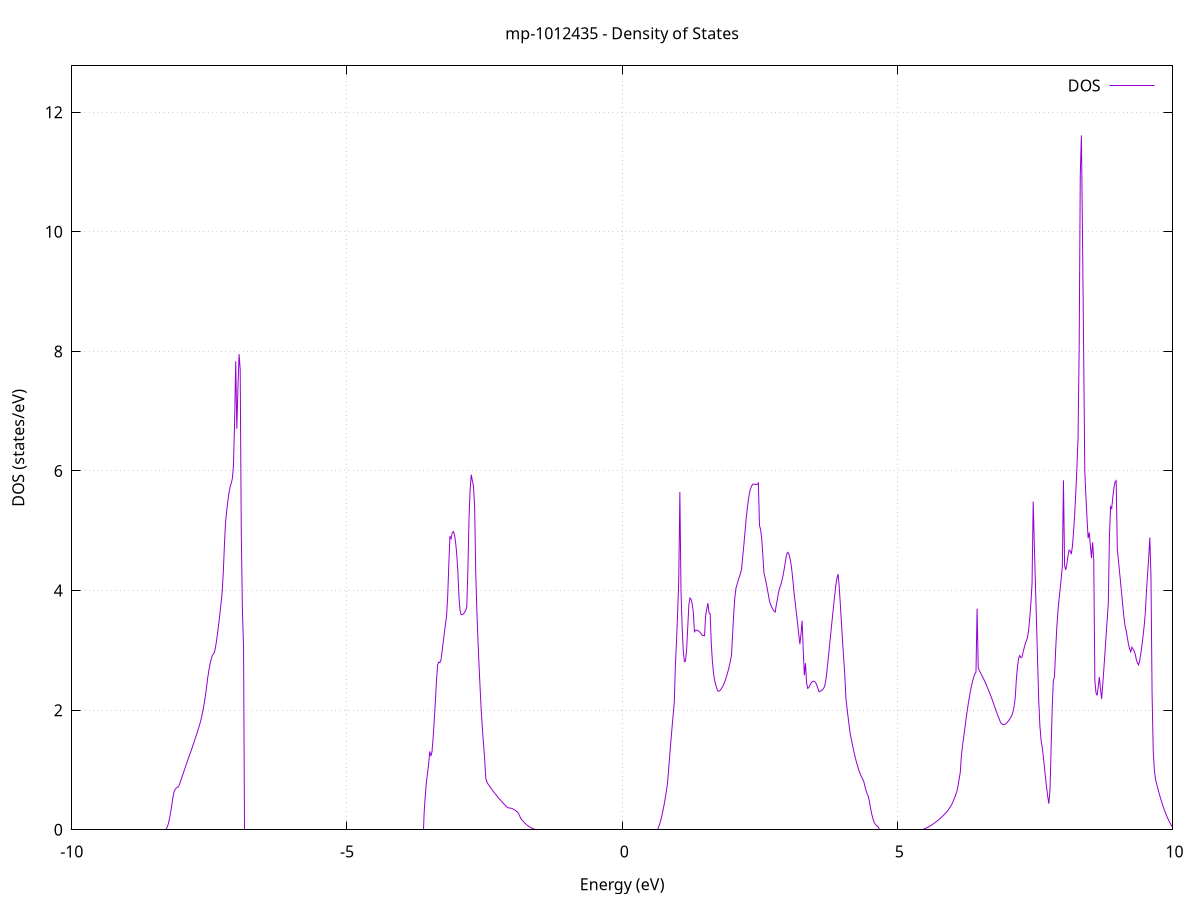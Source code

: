set title 'mp-1012435 - Density of States'
set xlabel 'Energy (eV)'
set ylabel 'DOS (states/eV)'
set grid
set xrange [-10:10]
set yrange [0:12.775]
set xzeroaxis lt -1
set terminal png size 800,600
set output 'mp-1012435_dos_gnuplot.png'
plot '-' using 1:2 with lines title 'DOS'
-13.950900 0.000000
-13.930600 0.000000
-13.910200 0.000000
-13.889800 0.000000
-13.869400 0.000000
-13.849000 0.000000
-13.828700 0.000000
-13.808300 0.000000
-13.787900 0.000000
-13.767500 0.000000
-13.747100 0.000000
-13.726800 0.000000
-13.706400 0.000000
-13.686000 0.000000
-13.665600 0.000000
-13.645200 0.000000
-13.624900 0.000000
-13.604500 0.000000
-13.584100 0.000000
-13.563700 0.000000
-13.543300 0.000000
-13.523000 0.000000
-13.502600 0.000000
-13.482200 0.000000
-13.461800 0.000000
-13.441400 0.000000
-13.421100 0.000000
-13.400700 0.000000
-13.380300 0.000000
-13.359900 0.000000
-13.339500 0.000000
-13.319200 0.000000
-13.298800 0.000000
-13.278400 0.000000
-13.258000 0.000000
-13.237600 0.000000
-13.217300 0.000000
-13.196900 0.000000
-13.176500 0.000000
-13.156100 0.000000
-13.135700 0.000000
-13.115400 0.000000
-13.095000 0.000000
-13.074600 0.000000
-13.054200 0.000000
-13.033800 0.000000
-13.013500 0.000000
-12.993100 0.000000
-12.972700 0.000000
-12.952300 0.000000
-12.931900 0.000000
-12.911600 0.000000
-12.891200 0.000000
-12.870800 0.000000
-12.850400 0.000000
-12.830000 0.000000
-12.809700 0.000000
-12.789300 0.000000
-12.768900 0.000000
-12.748500 0.000000
-12.728100 0.000000
-12.707800 0.000000
-12.687400 0.000000
-12.667000 0.000000
-12.646600 0.000000
-12.626200 0.000000
-12.605900 0.000000
-12.585500 0.000000
-12.565100 0.000000
-12.544700 0.000000
-12.524300 0.000000
-12.504000 0.000000
-12.483600 0.000000
-12.463200 0.000000
-12.442800 0.000000
-12.422400 0.000000
-12.402100 0.000000
-12.381700 0.000000
-12.361300 0.000000
-12.340900 0.000000
-12.320500 0.000000
-12.300200 0.000000
-12.279800 0.000000
-12.259400 0.000000
-12.239000 0.000000
-12.218600 0.000000
-12.198300 0.000000
-12.177900 0.000000
-12.157500 0.000000
-12.137100 0.000000
-12.116700 0.000000
-12.096400 3.738800
-12.076000 42.681400
-12.055600 48.049900
-12.035200 112.169500
-12.014800 94.411600
-11.994500 233.507200
-11.974100 174.046900
-11.953700 176.152000
-11.933300 40.411100
-11.912900 38.558400
-11.892600 0.000000
-11.872200 0.000000
-11.851800 0.000000
-11.831400 0.000000
-11.811000 0.000000
-11.790700 0.000000
-11.770300 0.000000
-11.749900 0.000000
-11.729500 0.000000
-11.709100 0.000000
-11.688800 0.000000
-11.668400 0.000000
-11.648000 0.000000
-11.627600 0.000000
-11.607200 0.000000
-11.586900 0.000000
-11.566500 0.000000
-11.546100 0.000000
-11.525700 0.000000
-11.505300 0.000000
-11.485000 0.000000
-11.464600 0.000000
-11.444200 0.000000
-11.423800 0.000000
-11.403400 0.000000
-11.383100 0.000000
-11.362700 0.000000
-11.342300 0.000000
-11.321900 0.000000
-11.301500 0.000000
-11.281200 0.000000
-11.260800 0.000000
-11.240400 0.000000
-11.220000 0.000000
-11.199600 0.000000
-11.179200 0.000000
-11.158900 0.000000
-11.138500 0.000000
-11.118100 0.000000
-11.097700 0.000000
-11.077300 0.000000
-11.057000 0.000000
-11.036600 0.000000
-11.016200 0.000000
-10.995800 0.000000
-10.975400 0.000000
-10.955100 0.000000
-10.934700 0.000000
-10.914300 0.000000
-10.893900 0.000000
-10.873500 0.000000
-10.853200 0.000000
-10.832800 0.000000
-10.812400 0.000000
-10.792000 0.000000
-10.771600 0.000000
-10.751300 0.000000
-10.730900 0.000000
-10.710500 0.000000
-10.690100 0.000000
-10.669700 0.000000
-10.649400 0.000000
-10.629000 0.000000
-10.608600 0.000000
-10.588200 0.000000
-10.567800 0.000000
-10.547500 0.000000
-10.527100 0.000000
-10.506700 0.000000
-10.486300 0.000000
-10.465900 0.000000
-10.445600 0.000000
-10.425200 0.000000
-10.404800 0.000000
-10.384400 0.000000
-10.364000 0.000000
-10.343700 0.000000
-10.323300 0.000000
-10.302900 0.000000
-10.282500 0.000000
-10.262100 0.000000
-10.241800 0.000000
-10.221400 0.000000
-10.201000 0.000000
-10.180600 0.000000
-10.160200 0.000000
-10.139900 0.000000
-10.119500 0.000000
-10.099100 0.000000
-10.078700 0.000000
-10.058300 0.000000
-10.038000 0.000000
-10.017600 0.000000
-9.997200 0.000000
-9.976800 0.000000
-9.956400 0.000000
-9.936100 0.000000
-9.915700 0.000000
-9.895300 0.000000
-9.874900 0.000000
-9.854500 0.000000
-9.834200 0.000000
-9.813800 0.000000
-9.793400 0.000000
-9.773000 0.000000
-9.752600 0.000000
-9.732300 0.000000
-9.711900 0.000000
-9.691500 0.000000
-9.671100 0.000000
-9.650700 0.000000
-9.630400 0.000000
-9.610000 0.000000
-9.589600 0.000000
-9.569200 0.000000
-9.548800 0.000000
-9.528500 0.000000
-9.508100 0.000000
-9.487700 0.000000
-9.467300 0.000000
-9.446900 0.000000
-9.426600 0.000000
-9.406200 0.000000
-9.385800 0.000000
-9.365400 0.000000
-9.345000 0.000000
-9.324700 0.000000
-9.304300 0.000000
-9.283900 0.000000
-9.263500 0.000000
-9.243100 0.000000
-9.222800 0.000000
-9.202400 0.000000
-9.182000 0.000000
-9.161600 0.000000
-9.141200 0.000000
-9.120900 0.000000
-9.100500 0.000000
-9.080100 0.000000
-9.059700 0.000000
-9.039300 0.000000
-9.019000 0.000000
-8.998600 0.000000
-8.978200 0.000000
-8.957800 0.000000
-8.937400 0.000000
-8.917100 0.000000
-8.896700 0.000000
-8.876300 0.000000
-8.855900 0.000000
-8.835500 0.000000
-8.815200 0.000000
-8.794800 0.000000
-8.774400 0.000000
-8.754000 0.000000
-8.733600 0.000000
-8.713300 0.000000
-8.692900 0.000000
-8.672500 0.000000
-8.652100 0.000000
-8.631700 0.000000
-8.611400 0.000000
-8.591000 0.000000
-8.570600 0.000000
-8.550200 0.000000
-8.529800 0.000000
-8.509500 0.000000
-8.489100 0.000000
-8.468700 0.000000
-8.448300 0.000000
-8.427900 0.000000
-8.407600 0.000000
-8.387200 0.000000
-8.366800 0.000000
-8.346400 0.000000
-8.326000 0.000000
-8.305700 0.000000
-8.285300 0.011100
-8.264900 0.046300
-8.244500 0.105400
-8.224100 0.188600
-8.203800 0.294100
-8.183400 0.411200
-8.163000 0.538300
-8.142600 0.634800
-8.122200 0.673600
-8.101900 0.699600
-8.081500 0.712500
-8.061100 0.717700
-8.040700 0.769400
-8.020300 0.822200
-8.000000 0.876100
-7.979600 0.931100
-7.959200 0.986900
-7.938800 1.042400
-7.918400 1.097300
-7.898100 1.151500
-7.877700 1.205200
-7.857300 1.258100
-7.836900 1.308300
-7.816500 1.361700
-7.796200 1.420100
-7.775800 1.475800
-7.755400 1.531200
-7.735000 1.586900
-7.714600 1.644300
-7.694300 1.704400
-7.673900 1.767200
-7.653500 1.837700
-7.633100 1.920600
-7.612700 2.015700
-7.592400 2.123100
-7.572000 2.242600
-7.551600 2.382100
-7.531200 2.533400
-7.510800 2.657800
-7.490400 2.761100
-7.470100 2.843300
-7.449700 2.904600
-7.429300 2.945400
-7.408900 2.965800
-7.388500 3.052200
-7.368200 3.173100
-7.347800 3.314100
-7.327400 3.464600
-7.307000 3.623400
-7.286600 3.799800
-7.266300 3.994300
-7.245900 4.329400
-7.225500 4.789800
-7.205100 5.154600
-7.184700 5.338400
-7.164400 5.502200
-7.144000 5.632700
-7.123600 5.730000
-7.103200 5.795500
-7.082800 5.872200
-7.062500 6.089900
-7.042100 6.797500
-7.021700 7.833300
-7.001300 6.704500
-6.980900 7.402800
-6.960600 7.953800
-6.940200 7.701800
-6.919800 4.909000
-6.899400 3.655800
-6.879000 3.064300
-6.858700 0.000000
-6.838300 0.000000
-6.817900 0.000000
-6.797500 0.000000
-6.777100 0.000000
-6.756800 0.000000
-6.736400 0.000000
-6.716000 0.000000
-6.695600 0.000000
-6.675200 0.000000
-6.654900 0.000000
-6.634500 0.000000
-6.614100 0.000000
-6.593700 0.000000
-6.573300 0.000000
-6.553000 0.000000
-6.532600 0.000000
-6.512200 0.000000
-6.491800 0.000000
-6.471400 0.000000
-6.451100 0.000000
-6.430700 0.000000
-6.410300 0.000000
-6.389900 0.000000
-6.369500 0.000000
-6.349200 0.000000
-6.328800 0.000000
-6.308400 0.000000
-6.288000 0.000000
-6.267600 0.000000
-6.247300 0.000000
-6.226900 0.000000
-6.206500 0.000000
-6.186100 0.000000
-6.165700 0.000000
-6.145400 0.000000
-6.125000 0.000000
-6.104600 0.000000
-6.084200 0.000000
-6.063800 0.000000
-6.043500 0.000000
-6.023100 0.000000
-6.002700 0.000000
-5.982300 0.000000
-5.961900 0.000000
-5.941600 0.000000
-5.921200 0.000000
-5.900800 0.000000
-5.880400 0.000000
-5.860000 0.000000
-5.839700 0.000000
-5.819300 0.000000
-5.798900 0.000000
-5.778500 0.000000
-5.758100 0.000000
-5.737800 0.000000
-5.717400 0.000000
-5.697000 0.000000
-5.676600 0.000000
-5.656200 0.000000
-5.635900 0.000000
-5.615500 0.000000
-5.595100 0.000000
-5.574700 0.000000
-5.554300 0.000000
-5.534000 0.000000
-5.513600 0.000000
-5.493200 0.000000
-5.472800 0.000000
-5.452400 0.000000
-5.432100 0.000000
-5.411700 0.000000
-5.391300 0.000000
-5.370900 0.000000
-5.350500 0.000000
-5.330200 0.000000
-5.309800 0.000000
-5.289400 0.000000
-5.269000 0.000000
-5.248600 0.000000
-5.228300 0.000000
-5.207900 0.000000
-5.187500 0.000000
-5.167100 0.000000
-5.146700 0.000000
-5.126400 0.000000
-5.106000 0.000000
-5.085600 0.000000
-5.065200 0.000000
-5.044800 0.000000
-5.024500 0.000000
-5.004100 0.000000
-4.983700 0.000000
-4.963300 0.000000
-4.942900 0.000000
-4.922600 0.000000
-4.902200 0.000000
-4.881800 0.000000
-4.861400 0.000000
-4.841000 0.000000
-4.820700 0.000000
-4.800300 0.000000
-4.779900 0.000000
-4.759500 0.000000
-4.739100 0.000000
-4.718800 0.000000
-4.698400 0.000000
-4.678000 0.000000
-4.657600 0.000000
-4.637200 0.000000
-4.616900 0.000000
-4.596500 0.000000
-4.576100 0.000000
-4.555700 0.000000
-4.535300 0.000000
-4.515000 0.000000
-4.494600 0.000000
-4.474200 0.000000
-4.453800 0.000000
-4.433400 0.000000
-4.413100 0.000000
-4.392700 0.000000
-4.372300 0.000000
-4.351900 0.000000
-4.331500 0.000000
-4.311200 0.000000
-4.290800 0.000000
-4.270400 0.000000
-4.250000 0.000000
-4.229600 0.000000
-4.209300 0.000000
-4.188900 0.000000
-4.168500 0.000000
-4.148100 0.000000
-4.127700 0.000000
-4.107400 0.000000
-4.087000 0.000000
-4.066600 0.000000
-4.046200 0.000000
-4.025800 0.000000
-4.005500 0.000000
-3.985100 0.000000
-3.964700 0.000000
-3.944300 0.000000
-3.923900 0.000000
-3.903600 0.000000
-3.883200 0.000000
-3.862800 0.000000
-3.842400 0.000000
-3.822000 0.000000
-3.801700 0.000000
-3.781300 0.000000
-3.760900 0.000000
-3.740500 0.000000
-3.720100 0.000000
-3.699700 0.000000
-3.679400 0.000000
-3.659000 0.000000
-3.638600 0.000000
-3.618200 0.000000
-3.597800 0.281900
-3.577500 0.567300
-3.557100 0.788300
-3.536700 0.944900
-3.516300 1.098800
-3.495900 1.311300
-3.475600 1.232200
-3.455200 1.303000
-3.434800 1.537100
-3.414400 1.820600
-3.394000 2.139700
-3.373700 2.490800
-3.353300 2.757300
-3.332900 2.805200
-3.312500 2.794700
-3.292100 2.839200
-3.271800 2.986200
-3.251400 3.135900
-3.231000 3.288100
-3.210600 3.434900
-3.190200 3.573400
-3.169900 3.900400
-3.149500 4.426100
-3.129100 4.908900
-3.108700 4.868000
-3.088300 4.963900
-3.068000 4.987900
-3.047600 4.939300
-3.027200 4.818000
-3.006800 4.624100
-2.986400 4.344600
-2.966100 3.909900
-2.945700 3.667500
-2.925300 3.598700
-2.904900 3.598200
-2.884500 3.610100
-2.864200 3.634200
-2.843800 3.670500
-2.823400 3.719200
-2.803000 4.346700
-2.782600 5.199500
-2.762300 5.685700
-2.741900 5.938400
-2.721500 5.835200
-2.701100 5.748400
-2.680700 5.407200
-2.660400 4.305100
-2.640000 3.662600
-2.619600 3.168000
-2.599200 2.728300
-2.578800 2.327800
-2.558500 1.968300
-2.538100 1.675800
-2.517700 1.424300
-2.497300 1.176100
-2.476900 0.856000
-2.456600 0.798900
-2.436200 0.764300
-2.415800 0.737300
-2.395400 0.710900
-2.375000 0.685000
-2.354700 0.659600
-2.334300 0.634800
-2.313900 0.610500
-2.293500 0.586700
-2.273100 0.563500
-2.252800 0.540800
-2.232400 0.518600
-2.212000 0.497000
-2.191600 0.475900
-2.171200 0.455300
-2.150900 0.435300
-2.130500 0.415800
-2.110100 0.396800
-2.089700 0.378400
-2.069300 0.366100
-2.049000 0.365400
-2.028600 0.362500
-2.008200 0.357300
-1.987800 0.349800
-1.967400 0.340000
-1.947100 0.328000
-1.926700 0.313700
-1.906300 0.297200
-1.885900 0.278400
-1.865500 0.241200
-1.845200 0.192800
-1.824800 0.168900
-1.804400 0.147300
-1.784000 0.127100
-1.763600 0.108500
-1.743300 0.091300
-1.722900 0.075600
-1.702500 0.061400
-1.682100 0.048600
-1.661700 0.037400
-1.641400 0.027600
-1.621000 0.019300
-1.600600 0.012500
-1.580200 0.007100
-1.559800 0.003300
-1.539500 0.000900
-1.519100 0.000000
-1.498700 0.000000
-1.478300 0.000000
-1.457900 0.000000
-1.437600 0.000000
-1.417200 0.000000
-1.396800 0.000000
-1.376400 0.000000
-1.356000 0.000000
-1.335700 0.000000
-1.315300 0.000000
-1.294900 0.000000
-1.274500 0.000000
-1.254100 0.000000
-1.233800 0.000000
-1.213400 0.000000
-1.193000 0.000000
-1.172600 0.000000
-1.152200 0.000000
-1.131900 0.000000
-1.111500 0.000000
-1.091100 0.000000
-1.070700 0.000000
-1.050300 0.000000
-1.030000 0.000000
-1.009600 0.000000
-0.989200 0.000000
-0.968800 0.000000
-0.948400 0.000000
-0.928100 0.000000
-0.907700 0.000000
-0.887300 0.000000
-0.866900 0.000000
-0.846500 0.000000
-0.826200 0.000000
-0.805800 0.000000
-0.785400 0.000000
-0.765000 0.000000
-0.744600 0.000000
-0.724300 0.000000
-0.703900 0.000000
-0.683500 0.000000
-0.663100 0.000000
-0.642700 0.000000
-0.622400 0.000000
-0.602000 0.000000
-0.581600 0.000000
-0.561200 0.000000
-0.540800 0.000000
-0.520500 0.000000
-0.500100 0.000000
-0.479700 0.000000
-0.459300 0.000000
-0.438900 0.000000
-0.418600 0.000000
-0.398200 0.000000
-0.377800 0.000000
-0.357400 0.000000
-0.337000 0.000000
-0.316700 0.000000
-0.296300 0.000000
-0.275900 0.000000
-0.255500 0.000000
-0.235100 0.000000
-0.214800 0.000000
-0.194400 0.000000
-0.174000 0.000000
-0.153600 0.000000
-0.133200 0.000000
-0.112900 0.000000
-0.092500 0.000000
-0.072100 0.000000
-0.051700 0.000000
-0.031300 0.000000
-0.010900 0.000000
0.009400 0.000000
0.029800 0.000000
0.050200 0.000000
0.070600 0.000000
0.091000 0.000000
0.111300 0.000000
0.131700 0.000000
0.152100 0.000000
0.172500 0.000000
0.192900 0.000000
0.213200 0.000000
0.233600 0.000000
0.254000 0.000000
0.274400 0.000000
0.294800 0.000000
0.315100 0.000000
0.335500 0.000000
0.355900 0.000000
0.376300 0.000000
0.396700 0.000000
0.417000 0.000000
0.437400 0.000000
0.457800 0.000000
0.478200 0.000000
0.498600 0.000000
0.518900 0.000000
0.539300 0.000000
0.559700 0.000000
0.580100 0.000000
0.600500 0.000000
0.620800 0.000000
0.641200 0.000000
0.661600 0.040100
0.682000 0.096200
0.702400 0.162700
0.722700 0.239600
0.743100 0.326800
0.763500 0.424300
0.783900 0.532200
0.804300 0.650500
0.824600 0.779100
0.845000 1.006400
0.865400 1.247500
0.885800 1.480100
0.906200 1.704300
0.926500 1.920000
0.946900 2.127300
0.967300 2.743100
0.987700 3.157100
1.008100 3.630300
1.028400 4.162700
1.048800 5.648700
1.069200 4.004600
1.089600 3.403100
1.110000 3.004300
1.130300 2.812500
1.150700 2.821000
1.171100 3.007100
1.191500 3.372800
1.211900 3.760100
1.232200 3.876800
1.252600 3.855700
1.273000 3.774700
1.293400 3.639300
1.313800 3.312800
1.334100 3.337200
1.354500 3.338200
1.374900 3.331200
1.395300 3.318600
1.415700 3.300300
1.436000 3.276500
1.456400 3.252100
1.476800 3.249200
1.497200 3.244400
1.517600 3.591600
1.537900 3.694800
1.558300 3.790000
1.578700 3.625600
1.599100 3.612100
1.619500 3.114300
1.639800 2.822300
1.660200 2.616300
1.680600 2.496400
1.701000 2.423800
1.721400 2.361700
1.741700 2.317400
1.762100 2.317900
1.782500 2.334700
1.802900 2.358800
1.823300 2.390300
1.843600 2.429100
1.864000 2.475300
1.884400 2.528800
1.904800 2.589700
1.925200 2.657900
1.945500 2.733500
1.965900 2.816500
1.986300 2.914800
2.006700 3.252600
2.027100 3.607800
2.047400 3.881800
2.067800 4.038600
2.088200 4.105500
2.108600 4.168800
2.129000 4.228600
2.149300 4.285500
2.169700 4.355700
2.190100 4.560900
2.210500 4.755600
2.230900 4.966100
2.251200 5.185600
2.271600 5.355400
2.292000 5.508600
2.312400 5.627300
2.332800 5.700400
2.353100 5.750500
2.373500 5.777900
2.393900 5.782800
2.414300 5.775000
2.434700 5.773500
2.455000 5.780000
2.475400 5.799400
2.495800 5.088500
2.516200 5.017800
2.536600 4.859200
2.556900 4.588800
2.577300 4.291600
2.597700 4.211200
2.618100 4.122600
2.638500 4.025800
2.658800 3.920800
2.679200 3.813900
2.699600 3.763900
2.720000 3.720900
2.740400 3.685200
2.760700 3.658400
2.781100 3.640400
2.801500 3.762400
2.821900 3.863800
2.842300 3.974100
2.862600 4.043200
2.883000 4.095000
2.903400 4.167600
2.923800 4.254900
2.944200 4.356800
2.964500 4.473200
2.984900 4.589500
3.005300 4.639700
3.025700 4.624800
3.046100 4.554000
3.066400 4.456900
3.086800 4.314300
3.107200 4.126200
3.127600 3.929000
3.148000 3.771200
3.168300 3.607600
3.188700 3.440100
3.209100 3.266100
3.229500 3.102800
3.249900 3.280200
3.270200 3.496800
3.290600 2.998000
3.311000 2.582300
3.331400 2.785500
3.351800 2.457000
3.372100 2.364600
3.392500 2.378900
3.412900 2.420000
3.433300 2.454200
3.453700 2.475800
3.474000 2.484800
3.494400 2.481200
3.514800 2.463700
3.535200 2.422600
3.555600 2.368200
3.575900 2.308700
3.596300 2.311200
3.616700 2.327900
3.637100 2.338600
3.657500 2.359200
3.677800 2.396400
3.698200 2.483700
3.718600 2.628100
3.739000 2.813800
3.759400 3.000400
3.779800 3.185800
3.800100 3.370000
3.820500 3.553000
3.840900 3.734600
3.861300 3.911500
3.881700 4.079200
3.902000 4.205600
3.922400 4.275700
3.942800 4.079200
3.963200 3.791600
3.983600 3.477200
4.003900 3.169400
4.024300 2.880900
4.044700 2.611600
4.065100 2.210000
4.085500 2.037600
4.105800 1.882500
4.126200 1.729600
4.146600 1.586600
4.167000 1.505400
4.187400 1.410400
4.207700 1.320900
4.228100 1.238200
4.248500 1.162200
4.268900 1.092800
4.289300 1.030200
4.309600 0.974400
4.330000 0.925200
4.350400 0.882600
4.370800 0.844800
4.391200 0.805700
4.411500 0.726400
4.431900 0.658400
4.452300 0.601700
4.472700 0.556200
4.493100 0.473100
4.513400 0.361500
4.533800 0.268200
4.554200 0.193200
4.574600 0.136600
4.595000 0.098200
4.615300 0.077000
4.635700 0.060200
4.656100 0.044300
4.676500 0.000000
4.696900 0.000000
4.717200 0.000000
4.737600 0.000000
4.758000 0.000000
4.778400 0.000000
4.798800 0.000000
4.819100 0.000000
4.839500 0.000000
4.859900 0.000000
4.880300 0.000000
4.900700 0.000000
4.921000 0.000000
4.941400 0.000000
4.961800 0.000000
4.982200 0.000000
5.002600 0.000000
5.022900 0.000000
5.043300 0.000000
5.063700 0.000000
5.084100 0.000000
5.104500 0.000000
5.124800 0.000000
5.145200 0.000000
5.165600 0.000000
5.186000 0.000000
5.206400 0.000000
5.226700 0.000000
5.247100 0.000000
5.267500 0.000000
5.287900 0.000000
5.308300 0.000000
5.328600 0.000000
5.349000 0.000000
5.369400 0.000000
5.389800 0.000000
5.410200 0.000000
5.430500 0.000000
5.450900 0.001600
5.471300 0.008500
5.491700 0.016000
5.512100 0.024200
5.532400 0.033000
5.552800 0.042400
5.573200 0.052500
5.593600 0.063200
5.614000 0.074500
5.634300 0.086500
5.654700 0.099100
5.675100 0.112400
5.695500 0.126300
5.715900 0.140800
5.736200 0.156000
5.756600 0.171800
5.777000 0.188300
5.797400 0.205300
5.817800 0.223100
5.838100 0.241400
5.858500 0.260400
5.878900 0.280100
5.899300 0.301600
5.919700 0.325200
5.940000 0.350900
5.960400 0.378900
5.980800 0.411400
6.001200 0.448600
6.021600 0.490600
6.041900 0.537400
6.062300 0.589000
6.082700 0.645400
6.103100 0.732200
6.123500 0.850100
6.143800 0.958100
6.164200 1.236500
6.184600 1.401000
6.205000 1.543500
6.225400 1.686000
6.245700 1.828400
6.266100 1.965100
6.286500 2.091600
6.306900 2.208000
6.327300 2.313800
6.347600 2.406800
6.368000 2.486700
6.388400 2.553400
6.408800 2.606800
6.429200 2.636700
6.449500 3.697500
6.469900 2.711400
6.490300 2.661800
6.510700 2.627600
6.531100 2.591900
6.551400 2.554500
6.571800 2.515600
6.592200 2.475100
6.612600 2.433000
6.633000 2.389400
6.653300 2.344200
6.673700 2.297400
6.694100 2.249000
6.714500 2.199100
6.734900 2.147600
6.755200 2.094500
6.775600 2.041400
6.796000 1.989200
6.816400 1.938000
6.836800 1.887800
6.857100 1.838600
6.877500 1.790300
6.897900 1.770800
6.918300 1.759700
6.938700 1.756900
6.959000 1.764300
6.979400 1.780300
6.999800 1.799700
7.020200 1.822600
7.040600 1.848900
7.060900 1.878600
7.081300 1.913800
7.101700 1.973900
7.122100 2.063600
7.142500 2.209000
7.162800 2.507400
7.183200 2.728700
7.203600 2.866000
7.224000 2.915100
7.244400 2.877100
7.264700 2.887500
7.285100 2.968200
7.305500 3.043800
7.325900 3.114400
7.346300 3.165100
7.366600 3.218200
7.387000 3.353500
7.407400 3.547700
7.427800 3.802300
7.448200 4.117300
7.468600 5.487500
7.488900 4.791200
7.509300 4.110300
7.529700 3.441300
7.550100 2.783400
7.570500 2.136700
7.590800 1.732300
7.611200 1.506500
7.631600 1.386400
7.652000 1.233700
7.672400 1.051200
7.692700 0.867900
7.713100 0.703000
7.733500 0.553600
7.753900 0.435900
7.774300 0.670200
7.794600 1.365100
7.815000 2.054300
7.835400 2.501800
7.855800 2.557000
7.876200 2.990900
7.896500 3.364400
7.916900 3.635700
7.937300 3.842400
7.957700 4.017900
7.978100 4.204700
7.998400 4.402900
8.018800 5.843700
8.039200 4.418600
8.059600 4.344600
8.080000 4.438000
8.100300 4.575300
8.120700 4.675800
8.141100 4.664600
8.161500 4.610800
8.181900 4.743300
8.202200 4.984700
8.222600 5.273400
8.243000 5.634200
8.263400 6.060800
8.283800 6.553300
8.304100 8.057500
8.324500 10.962600
8.344900 11.613300
8.365300 9.893200
8.385700 8.013800
8.406000 6.008800
8.426400 5.579600
8.446800 5.204500
8.467200 4.876000
8.487600 4.971100
8.507900 4.744200
8.528300 4.544800
8.548700 4.807200
8.569100 4.511600
8.589500 2.485000
8.609800 2.291600
8.630200 2.245800
8.650600 2.391000
8.671000 2.554300
8.691400 2.358300
8.711700 2.188300
8.732100 2.424400
8.752500 2.684500
8.772900 2.964100
8.793300 3.243500
8.813600 3.520600
8.834000 3.795400
8.854400 4.914800
8.874800 5.404600
8.895200 5.372200
8.915500 5.561400
8.935900 5.722600
8.956300 5.815100
8.976700 5.838200
8.997100 4.695600
9.017400 4.505500
9.037800 4.313400
9.058200 4.119200
9.078600 3.923100
9.099000 3.724900
9.119300 3.542500
9.139700 3.399300
9.160100 3.327200
9.180500 3.209600
9.200900 3.099200
9.221200 3.023700
9.241600 2.975600
9.262000 3.053400
9.282400 3.021700
9.302800 2.992900
9.323100 2.933200
9.343500 2.846300
9.363900 2.787100
9.384300 2.757900
9.404700 2.833300
9.425000 2.951900
9.445400 3.088800
9.465800 3.244000
9.486200 3.417500
9.506600 3.627900
9.526900 3.993300
9.547300 4.272000
9.567700 4.561300
9.588100 4.888100
9.608500 4.257900
9.628800 2.291100
9.649200 1.336400
9.669600 1.010600
9.690000 0.849100
9.710400 0.772300
9.730700 0.698900
9.751100 0.628800
9.771500 0.562200
9.791900 0.498900
9.812300 0.439000
9.832600 0.382500
9.853000 0.329300
9.873400 0.279500
9.893800 0.233100
9.914200 0.190000
9.934500 0.150400
9.954900 0.114100
9.975300 0.081200
9.995700 0.051600
10.016100 0.025400
10.036400 0.002700
10.056800 0.000000
10.077200 0.000000
10.097600 0.000000
10.118000 0.000000
10.138300 0.000000
10.158700 0.000000
10.179100 0.000000
10.199500 0.000000
10.219900 0.000000
10.240200 0.000000
10.260600 0.000000
10.281000 0.000000
10.301400 0.000000
10.321800 0.000000
10.342100 0.000000
10.362500 0.000000
10.382900 0.000000
10.403300 0.000000
10.423700 0.000000
10.444000 0.000000
10.464400 0.000000
10.484800 0.000000
10.505200 0.000000
10.525600 0.000000
10.545900 0.000000
10.566300 0.000000
10.586700 0.000000
10.607100 0.000000
10.627500 0.000000
10.647800 0.000000
10.668200 0.000000
10.688600 0.004100
10.709000 0.031300
10.729400 0.083800
10.749700 0.161600
10.770100 0.264800
10.790500 0.393300
10.810900 0.532500
10.831300 0.635400
10.851600 0.749400
10.872000 0.874800
10.892400 1.011300
10.912800 1.157700
10.933200 1.307800
10.953500 1.460800
10.973900 1.616700
10.994300 1.775600
11.014700 1.937500
11.035100 2.097100
11.055400 2.249500
11.075800 2.392500
11.096200 2.465400
11.116600 2.487100
11.137000 2.500100
11.157300 2.504300
11.177700 2.499700
11.198100 2.486400
11.218500 2.464200
11.238900 2.410300
11.259300 2.322900
11.279600 2.319000
11.300000 2.278900
11.320400 2.243400
11.340800 2.212600
11.361200 2.186400
11.381500 2.251900
11.401900 2.222600
11.422300 2.196500
11.442700 2.173400
11.463100 2.153300
11.483400 2.136100
11.503800 2.114800
11.524200 2.083900
11.544600 2.031400
11.565000 1.955600
11.585300 1.860300
11.605700 1.721000
11.626100 1.708500
11.646500 1.696200
11.666900 1.684000
11.687200 1.672000
11.707600 1.660200
11.728000 1.648400
11.748400 1.636900
11.768800 1.625500
11.789100 1.614900
11.809500 1.605300
11.829900 1.595100
11.850300 1.584400
11.870700 1.573200
11.891000 1.570100
11.911400 1.577500
11.931800 1.585900
11.952200 1.597300
11.972600 1.611900
11.992900 1.629600
12.013300 1.650400
12.033700 1.672800
12.054100 1.696300
12.074500 1.721700
12.094800 1.748900
12.115200 1.778100
12.135600 1.809100
12.156000 1.842100
12.176400 1.877300
12.196700 1.912700
12.217100 1.958200
12.237500 2.035800
12.257900 2.194800
12.278300 2.344600
12.298600 2.477500
12.319000 2.593400
12.339400 2.718800
12.359800 2.823800
12.380200 2.900900
12.400500 2.934300
12.420900 2.942500
12.441300 2.925500
12.461700 2.883300
12.482100 2.814500
12.502400 2.708000
12.522800 2.561500
12.543200 2.322700
12.563600 1.836100
12.584000 1.774100
12.604300 1.759700
12.624700 1.838500
12.645100 2.044100
12.665500 1.958100
12.685900 1.837400
12.706200 1.688700
12.726600 1.513000
12.747000 1.190100
12.767400 1.125800
12.787800 1.066500
12.808100 1.012200
12.828500 0.962900
12.848900 0.911900
12.869300 0.838600
12.889700 0.767000
12.910000 0.697200
12.930400 0.674100
12.950800 0.664700
12.971200 0.663700
12.991600 0.671300
13.011900 0.686400
13.032300 0.692700
13.052700 0.663500
13.073100 0.652300
13.093500 0.658900
13.113800 0.683500
13.134200 0.723900
13.154600 0.773800
13.175000 0.833100
13.195400 0.902600
13.215700 0.980100
13.236100 1.064000
13.256500 1.154700
13.276900 1.252000
13.297300 1.356000
13.317600 1.466700
13.338000 1.584100
13.358400 1.898000
13.378800 2.201800
13.399200 2.471300
13.419500 2.716500
13.439900 3.036300
13.460300 3.561600
13.480700 3.730300
13.501100 3.703400
13.521400 3.644200
13.541800 3.539500
13.562200 3.322800
13.582600 3.108400
13.603000 2.970000
13.623300 3.045600
13.643700 3.193800
13.664100 3.455800
13.684500 3.824700
13.704900 4.040500
13.725200 4.037900
13.745600 4.089100
13.766000 3.975500
13.786400 3.862400
13.806800 3.775000
13.827100 3.713200
13.847500 3.667900
13.867900 3.623400
13.888300 3.579300
13.908700 3.535800
13.929000 3.492600
13.949400 3.449900
13.969800 3.407700
13.990200 3.364700
14.010600 3.319200
14.030900 3.280500
14.051300 3.246900
14.071700 3.217300
14.092100 3.191800
14.112500 3.170500
14.132800 3.155700
14.153200 3.149000
14.173600 3.150600
14.194000 3.160600
14.214400 3.177600
14.234700 3.200900
14.255100 3.229300
14.275500 3.256800
14.295900 3.292200
14.316300 3.345200
14.336600 3.359900
14.357000 3.376300
14.377400 3.454500
14.397800 3.576900
14.418200 3.774700
14.438500 4.046200
14.458900 4.390600
14.479300 4.232300
14.499700 4.495000
14.520100 4.505500
14.540400 4.439600
14.560800 4.294800
14.581200 4.068500
14.601600 3.860300
14.622000 3.665700
14.642300 3.457500
14.662700 3.254400
14.683100 2.944900
14.703500 2.891200
14.723900 2.843700
14.744200 2.805700
14.764600 2.769800
14.785000 2.884400
14.805400 2.919500
14.825800 2.962100
14.846100 3.012400
14.866500 3.070600
14.886900 3.134400
14.907300 3.201000
14.927700 3.284000
14.948100 3.375200
14.968400 3.476200
14.988800 3.590400
15.009200 3.717700
15.029600 3.758300
15.050000 3.846000
15.070300 3.950400
15.090700 4.876800
15.111100 4.587800
15.131500 4.527300
15.151900 4.832500
15.172200 5.388900
15.192600 5.562800
15.213000 4.987500
15.233400 4.405200
15.253800 3.815900
15.274100 3.284100
15.294500 3.000500
15.314900 2.993300
15.335300 2.988900
15.355700 2.987100
15.376000 3.116300
15.396400 3.331300
15.416800 3.649600
15.437200 3.909400
15.457600 4.259100
15.477900 4.603000
15.498300 4.941000
15.518700 5.273300
15.539100 5.599900
15.559500 5.921100
15.579800 7.224400
15.600200 7.223800
15.620600 6.620100
15.641000 5.942400
15.661400 4.889100
15.681700 3.977600
15.702100 2.935600
15.722500 2.790500
15.742900 2.584000
15.763300 2.466900
15.783600 2.432300
15.804000 2.701100
15.824400 2.977000
15.844800 3.244200
15.865200 3.458300
15.885500 3.562600
15.905900 3.756800
15.926300 3.980200
15.946700 4.251000
15.967100 4.570200
15.987400 4.968100
16.007800 5.293900
16.028200 5.555700
16.048600 5.786900
16.069000 5.989900
16.089300 6.164400
16.109700 6.310600
16.130100 7.554800
16.150500 7.566800
16.170900 6.730000
16.191200 6.583500
16.211600 6.369700
16.232000 5.878300
16.252400 5.350300
16.272800 4.766900
16.293100 4.325100
16.313500 3.908800
16.333900 3.518500
16.354300 3.311700
16.374700 3.220500
16.395000 3.138000
16.415400 3.057900
16.435800 2.987600
16.456200 2.930000
16.476600 2.885200
16.496900 2.852400
16.517300 2.825200
16.537700 2.801000
16.558100 2.940100
16.578500 3.088400
16.598800 3.118000
16.619200 2.971500
16.639600 3.132800
16.660000 3.254200
16.680400 3.318800
16.700700 3.321900
16.721100 3.258200
16.741500 3.279100
16.761900 3.360700
16.782300 3.555500
16.802600 3.744300
16.823000 3.927400
16.843400 3.990900
16.863800 3.951000
16.884200 3.912300
16.904500 3.876300
16.924900 3.848300
16.945300 3.830000
16.965700 3.806900
16.986100 3.837900
17.006400 3.939200
17.026800 4.099400
17.047200 4.289200
17.067600 4.640800
17.088000 4.813900
17.108300 4.924400
17.128700 4.948200
17.149100 4.980600
17.169500 4.877500
17.189900 4.727500
17.210200 4.591900
17.230600 4.430400
17.251000 4.240900
17.271400 4.029500
17.291800 3.876500
17.312100 3.884800
17.332500 3.893500
17.352900 3.901400
17.373300 3.921000
17.393700 3.999600
17.414000 3.997000
17.434400 3.966500
17.454800 3.930100
17.475200 3.887800
17.495600 3.839300
17.515900 3.802400
17.536300 3.798800
17.556700 4.073500
17.577100 4.356500
17.597500 4.549700
17.617800 4.724700
17.638200 4.889200
17.658600 5.034500
17.679000 5.111200
17.699400 5.497300
17.719700 5.534500
17.740100 5.501700
17.760500 5.399000
17.780900 4.970300
17.801300 4.815300
17.821600 4.606000
17.842000 4.390600
17.862400 4.147200
17.882800 3.922500
17.903200 3.775300
17.923500 3.783500
17.943900 3.740800
17.964300 3.683400
17.984700 3.607900
18.005100 3.919100
18.025400 3.765600
18.045800 3.644000
18.066200 3.537700
18.086600 3.445000
18.107000 3.365200
18.127300 3.277400
18.147700 3.197100
18.168100 3.123700
18.188500 3.057200
18.208900 2.997600
18.229200 3.355200
18.249600 3.538000
18.270000 3.396800
18.290400 2.892400
18.310800 2.593800
18.331100 2.469300
18.351500 2.472500
18.371900 2.502400
18.392300 2.530300
18.412700 2.678900
18.433000 2.699100
18.453400 2.717200
18.473800 2.733500
18.494200 2.758800
18.514600 2.776000
18.534900 2.797100
18.555300 2.801000
18.575700 2.795700
18.596100 2.786200
18.616500 2.772800
18.636800 2.755300
18.657200 2.733700
18.677600 2.525100
18.698000 2.176700
18.718400 2.115200
18.738800 2.059000
18.759100 2.008300
18.779500 1.963000
18.799900 2.070800
18.820300 1.931300
18.840700 1.809600
18.861000 1.705900
18.881400 1.620000
18.901800 1.551900
18.922200 1.473300
18.942600 1.600500
18.962900 1.689800
18.983300 1.772200
19.003700 1.864600
19.024100 1.973100
19.044500 2.098500
19.064800 2.240900
19.085200 2.639300
19.105600 2.894800
19.126000 3.171400
19.146400 3.469300
19.166700 3.792200
19.187100 4.150600
19.207500 4.568500
19.227900 5.055200
19.248300 5.322100
19.268600 5.872700
19.289000 6.264500
19.309400 6.470700
19.329800 5.671800
19.350200 4.678500
19.370500 3.979300
19.390900 4.068300
19.411300 4.126500
19.431700 3.483800
19.452100 3.476300
19.472400 3.474500
19.492800 3.478300
19.513200 3.487700
19.533600 3.503200
19.554000 3.525600
19.574300 3.529300
19.594700 3.462400
19.615100 3.420200
19.635500 3.425700
19.655900 3.388700
19.676200 3.349100
19.696600 3.306900
19.717000 3.216200
19.737400 3.096800
19.757800 2.906800
19.778100 2.630100
19.798500 2.429300
19.818900 2.387900
19.839300 2.393400
19.859700 2.404000
19.880000 2.420300
19.900400 2.575300
19.920800 2.874800
19.941200 3.263400
19.961600 3.625300
19.981900 3.956700
20.002300 4.257400
20.022700 4.527500
20.043100 4.766900
20.063500 5.049400
20.083800 5.259700
20.104200 5.404900
20.124600 5.480400
20.145000 5.523600
20.165400 5.612000
20.185700 5.733400
20.206100 5.812500
20.226500 5.881600
20.246900 5.855700
20.267300 5.788600
20.287600 5.680200
20.308000 5.460700
20.328400 5.141700
20.348800 5.089200
20.369200 4.825900
20.389500 4.610200
20.409900 4.367700
20.430300 4.085900
20.450700 3.824800
20.471100 3.762400
20.491400 3.526700
20.511800 3.497500
20.532200 3.754100
20.552600 4.246600
20.573000 4.381700
20.593300 6.525700
20.613700 3.853900
20.634100 3.859500
20.654500 3.944000
20.674900 3.971600
20.695200 4.041400
20.715600 4.193100
20.736000 4.415100
20.756400 4.666200
20.776800 4.677900
20.797100 4.477800
20.817500 4.378100
20.837900 4.299900
20.858300 4.237500
20.878700 4.190800
20.899000 4.159800
20.919400 4.144600
20.939800 4.145100
20.960200 4.013100
20.980600 3.909700
21.000900 3.946100
21.021300 3.956900
21.041700 4.104700
21.062100 4.038100
21.082500 3.947800
21.102800 3.833900
21.123200 4.450800
21.143600 4.655600
21.164000 4.112900
21.184400 3.914600
21.204700 3.569700
21.225100 3.562700
21.245500 3.565100
21.265900 3.576700
21.286300 3.591600
21.306600 3.583600
21.327000 3.620800
21.347400 3.664400
21.367800 3.787800
21.388200 4.045300
21.408500 4.439200
21.428900 5.555100
21.449300 5.308500
21.469700 4.171000
21.490100 3.755400
21.510400 3.719200
21.530800 3.885100
21.551200 4.082900
21.571600 4.322300
21.592000 4.624300
21.612300 4.941700
21.632700 5.369600
21.653100 5.654300
21.673500 5.826400
21.693900 5.768300
21.714200 5.819100
21.734600 5.734300
21.755000 5.735500
21.775400 5.722700
21.795800 5.391100
21.816100 5.349500
21.836500 5.394800
21.856900 5.526800
21.877300 5.161700
21.897700 4.798100
21.918000 4.690400
21.938400 4.643100
21.958800 4.488400
21.979200 4.302000
21.999600 4.265200
22.019900 4.092300
22.040300 3.903900
22.060700 3.792000
22.081100 3.739300
22.101500 3.688600
22.121800 3.639900
22.142200 3.593200
22.162600 3.548500
22.183000 3.358600
22.203400 3.277000
22.223700 3.216300
22.244100 3.177600
22.264500 3.156300
22.284900 3.149300
22.305300 3.148600
22.325600 3.168200
22.346000 3.210800
22.366400 3.276400
22.386800 3.341200
22.407200 3.401700
22.427500 3.463700
22.447900 3.516300
22.468300 3.556100
22.488700 3.837200
22.509100 4.278500
22.529500 4.648800
22.549800 4.797800
22.570200 4.787500
22.590600 4.836500
22.611000 4.574000
22.631400 4.343300
22.651700 4.583300
22.672100 5.687100
22.692500 4.593900
22.712900 4.479200
22.733300 4.408900
22.753600 4.381800
22.774000 4.397500
22.794400 4.456000
22.814800 4.363500
22.835200 4.501500
22.855500 4.641800
22.875900 4.781600
22.896300 4.915800
22.916700 5.131100
22.937100 5.595600
22.957400 5.244100
22.977800 4.845800
22.998200 4.543300
23.018600 4.786700
23.039000 4.970000
23.059300 4.971400
23.079700 4.852800
23.100100 4.705400
23.120500 4.529700
23.140900 4.348500
23.161200 4.281300
23.181600 3.328300
23.202000 3.200000
23.222400 3.066100
23.242800 2.927800
23.263100 2.761000
23.283500 2.486100
23.303900 2.359100
23.324300 2.248500
23.344700 2.154400
23.365000 2.019400
23.385400 2.169800
23.405800 2.060900
23.426200 1.963700
23.446600 1.825400
23.466900 1.692600
23.487300 1.524900
23.507700 1.476400
23.528100 1.385300
23.548500 1.273800
23.568800 1.149200
23.589200 1.011600
23.609600 0.900300
23.630000 0.791700
23.650400 0.676800
23.670700 0.479900
23.691100 0.435200
23.711500 0.389100
23.731900 0.344200
23.752300 0.316800
23.772600 0.290300
23.793000 0.264700
23.813400 0.240200
23.833800 0.217100
23.854200 0.195500
23.874500 0.175500
23.894900 0.156900
23.915300 0.139800
23.935700 0.124300
23.956100 0.110200
23.976400 0.097700
23.996800 0.086600
24.017200 0.077100
24.037600 0.069000
24.058000 0.062500
24.078300 0.057400
24.098700 0.053400
24.119100 0.049900
24.139500 0.046900
24.159900 0.044500
24.180200 0.042200
24.200600 0.040100
24.221000 0.037900
24.241400 0.035900
24.261800 0.033800
24.282100 0.031900
24.302500 0.030000
24.322900 0.028100
24.343300 0.026400
24.363700 0.024600
24.384000 0.023000
24.404400 0.021400
24.424800 0.019800
24.445200 0.018300
24.465600 0.016900
24.485900 0.015500
24.506300 0.014200
24.526700 0.013000
24.547100 0.011800
24.567500 0.010600
24.587800 0.009500
24.608200 0.008500
24.628600 0.007500
24.649000 0.006600
24.669400 0.005800
24.689700 0.005000
24.710100 0.004300
24.730500 0.003600
24.750900 0.003000
24.771300 0.002400
24.791600 0.001900
24.812000 0.001500
24.832400 0.001100
24.852800 0.000800
24.873200 0.000500
24.893500 0.000300
24.913900 0.000100
24.934300 0.000000
24.954700 0.000000
24.975100 0.000000
24.995400 0.000000
25.015800 0.000000
25.036200 0.000000
25.056600 0.000000
25.077000 0.000000
25.097300 0.000000
25.117700 0.000000
25.138100 0.000000
25.158500 0.000000
25.178900 0.000000
25.199200 0.000000
25.219600 0.000000
25.240000 0.000000
25.260400 0.000000
25.280800 0.000000
25.301100 0.000000
25.321500 0.000000
25.341900 0.000000
25.362300 0.000000
25.382700 0.000000
25.403000 0.000000
25.423400 0.000000
25.443800 0.000000
25.464200 0.000000
25.484600 0.000000
25.504900 0.000000
25.525300 0.000000
25.545700 0.000000
25.566100 0.000000
25.586500 0.000000
25.606800 0.000000
25.627200 0.000000
25.647600 0.000000
25.668000 0.000000
25.688400 0.000000
25.708700 0.000000
25.729100 0.000000
25.749500 0.000000
25.769900 0.000000
25.790300 0.000000
25.810600 0.000000
25.831000 0.000000
25.851400 0.000000
25.871800 0.000000
25.892200 0.000000
25.912500 0.000000
25.932900 0.000000
25.953300 0.000000
25.973700 0.000000
25.994100 0.000000
26.014400 0.000000
26.034800 0.000000
26.055200 0.000000
26.075600 0.000000
26.096000 0.000000
26.116300 0.000000
26.136700 0.000000
26.157100 0.000000
26.177500 0.000000
26.197900 0.000000
26.218300 0.000000
26.238600 0.000000
26.259000 0.000000
26.279400 0.000000
26.299800 0.000000
26.320200 0.000000
26.340500 0.000000
26.360900 0.000000
26.381300 0.000000
26.401700 0.000000
26.422100 0.000000
26.442400 0.000000
26.462800 0.000000
26.483200 0.000000
26.503600 0.000000
26.524000 0.000000
26.544300 0.000000
26.564700 0.000000
26.585100 0.000000
26.605500 0.000000
26.625900 0.000000
26.646200 0.000000
26.666600 0.000000
26.687000 0.000000
26.707400 0.000000
26.727800 0.000000
26.748100 0.000000
26.768500 0.000000
26.788900 0.000000
26.809300 0.000000
e

